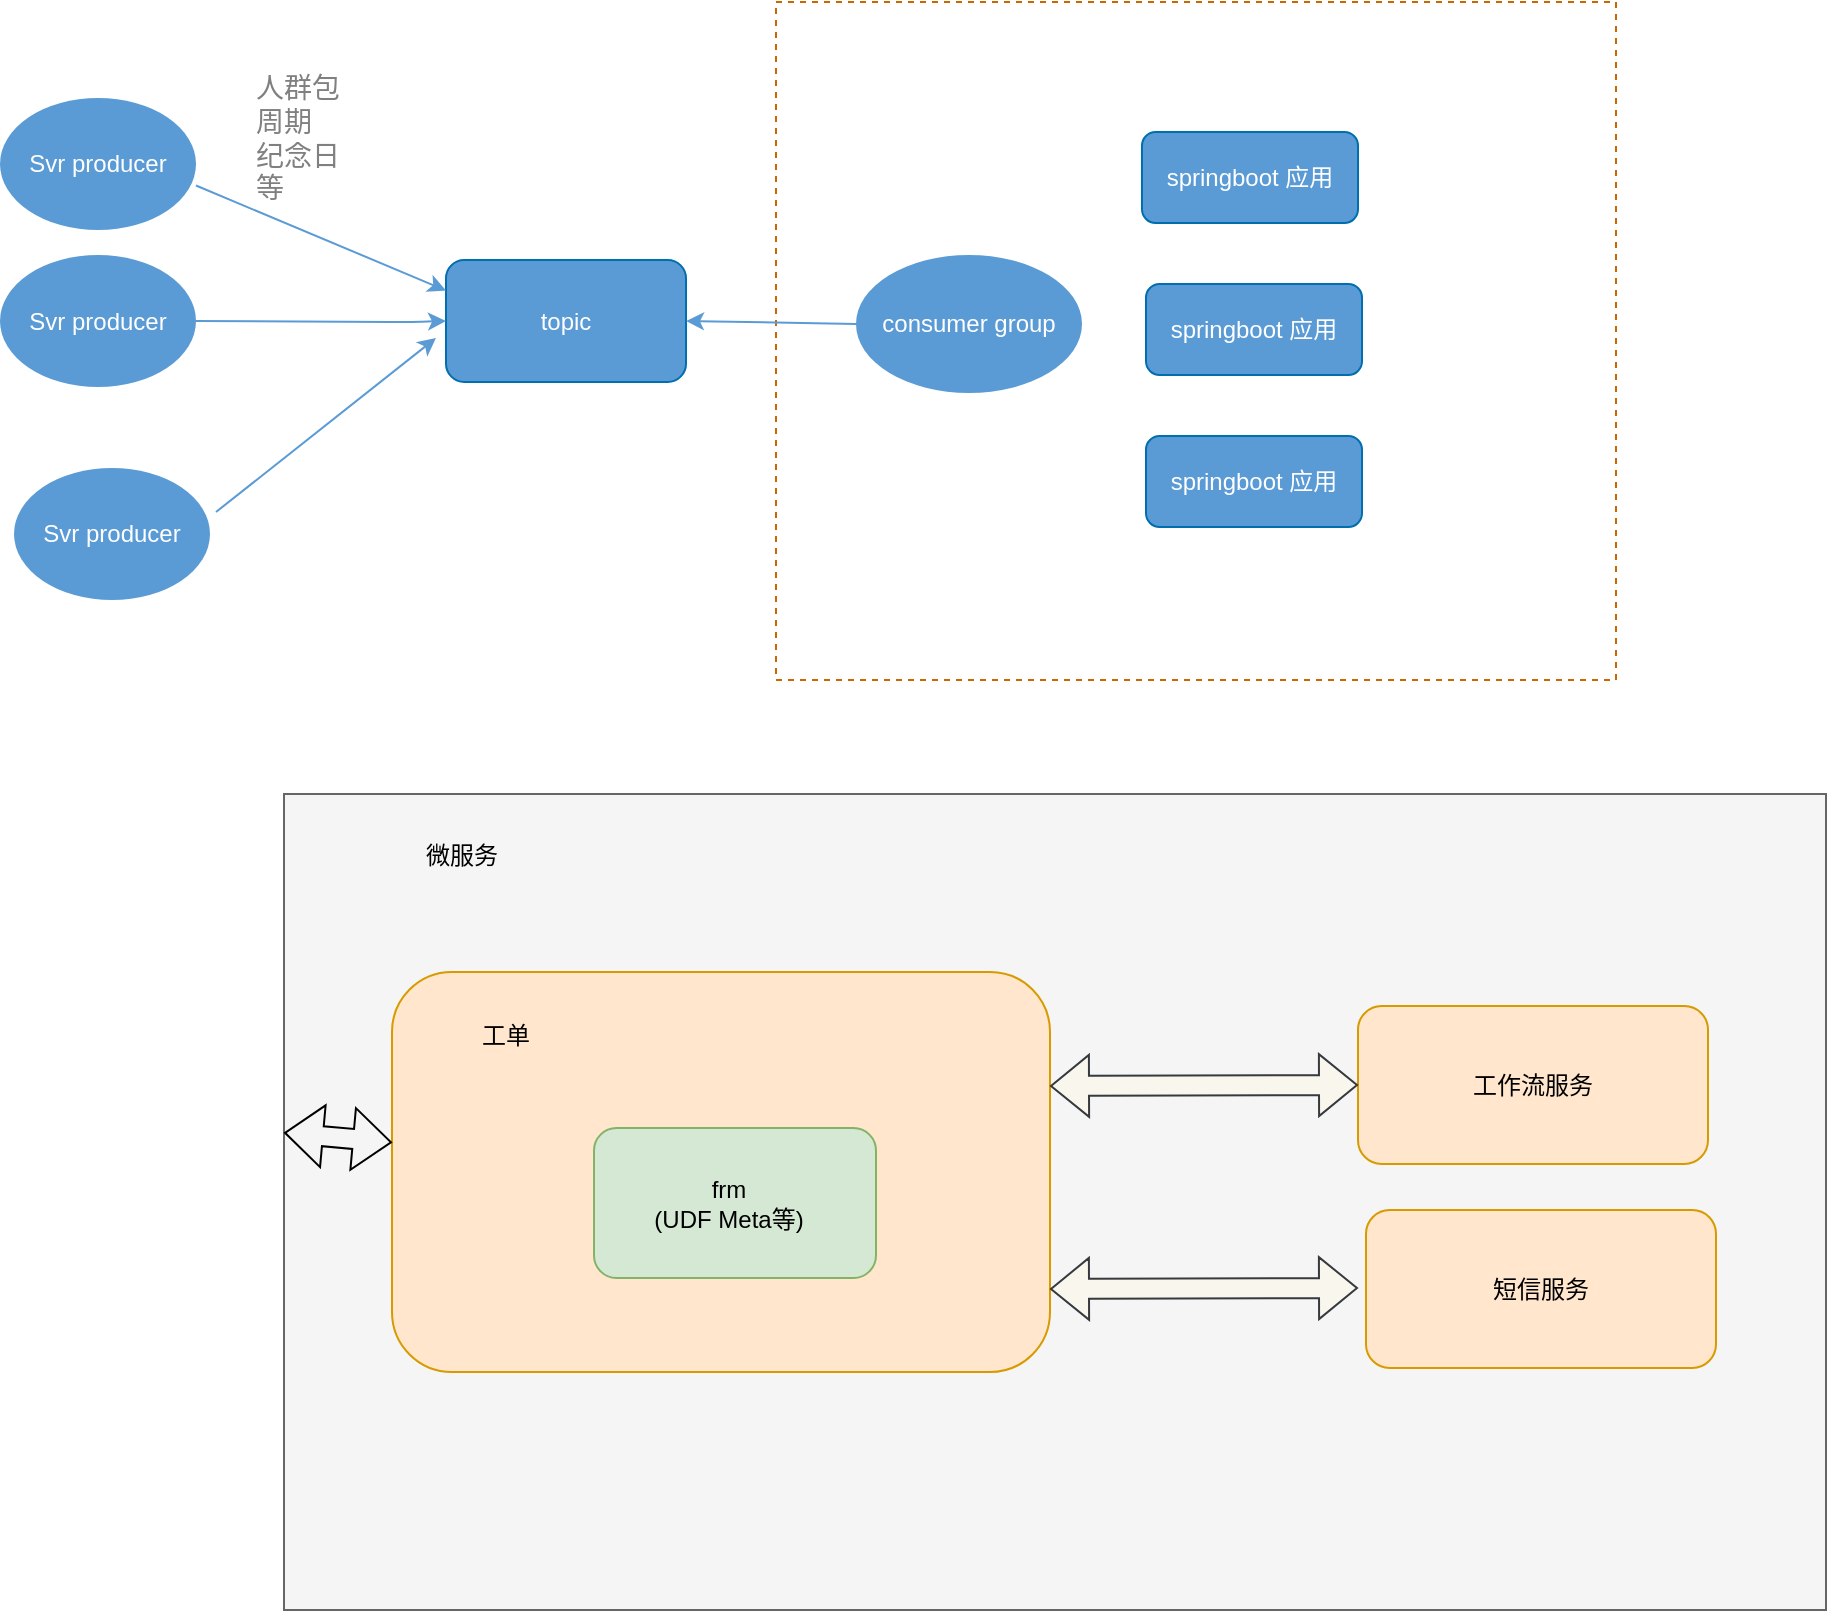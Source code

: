 <mxfile version="15.7.0" type="github">
  <diagram id="raZKpyhwilZSGGpxjZMO" name="第 1 页">
    <mxGraphModel dx="1697" dy="519" grid="0" gridSize="10" guides="1" tooltips="1" connect="1" arrows="1" fold="1" page="0" pageScale="1" pageWidth="827" pageHeight="1169" math="0" shadow="0">
      <root>
        <mxCell id="0" />
        <mxCell id="1" parent="0" />
        <mxCell id="t4GL8QBkgqgvGyavuppa-11" value="" style="rounded=0;whiteSpace=wrap;html=1;fillColor=#f5f5f5;fontColor=#333333;strokeColor=#666666;" parent="1" vertex="1">
          <mxGeometry x="409" y="816" width="771" height="408" as="geometry" />
        </mxCell>
        <mxCell id="L_LvXFgoSKImoAr_1Arw-1" value="" style="rounded=0;whiteSpace=wrap;html=1;fillColor=#FFFFFF;dashed=1;strokeColor=#CC6600;" parent="1" vertex="1">
          <mxGeometry x="655" y="420" width="420" height="339" as="geometry" />
        </mxCell>
        <mxCell id="L_LvXFgoSKImoAr_1Arw-2" value="topic" style="rounded=1;whiteSpace=wrap;html=1;strokeColor=#006EAF;fontColor=#ffffff;fillColor=#5b9bd5;" parent="1" vertex="1">
          <mxGeometry x="490" y="549" width="120" height="61" as="geometry" />
        </mxCell>
        <mxCell id="L_LvXFgoSKImoAr_1Arw-3" value="" style="endArrow=classic;html=1;strokeColor=#5b9bd5;exitX=1;exitY=0.663;exitDx=0;exitDy=0;exitPerimeter=0;entryX=0;entryY=0.25;entryDx=0;entryDy=0;" parent="1" source="L_LvXFgoSKImoAr_1Arw-4" target="L_LvXFgoSKImoAr_1Arw-2" edge="1">
          <mxGeometry width="50" height="50" relative="1" as="geometry">
            <mxPoint x="367" y="562" as="sourcePoint" />
            <mxPoint x="482" y="562" as="targetPoint" />
          </mxGeometry>
        </mxCell>
        <mxCell id="L_LvXFgoSKImoAr_1Arw-4" value="&lt;font color=&quot;#ffffff&quot;&gt;Svr producer&lt;/font&gt;" style="ellipse;whiteSpace=wrap;html=1;fillColor=#5b9bd5;strokeColor=none;" parent="1" vertex="1">
          <mxGeometry x="267" y="468" width="98" height="66" as="geometry" />
        </mxCell>
        <mxCell id="L_LvXFgoSKImoAr_1Arw-5" value="&lt;font style=&quot;font-size: 14px&quot; color=&quot;#808080&quot;&gt;人群包&lt;br&gt;&lt;div style=&quot;text-align: justify&quot;&gt;&lt;span&gt;周期&lt;/span&gt;&lt;/div&gt;纪念日&lt;br&gt;&lt;div style=&quot;text-align: justify&quot;&gt;&lt;span&gt;等&lt;/span&gt;&lt;/div&gt;&lt;/font&gt;" style="text;html=1;strokeColor=none;fillColor=none;align=center;verticalAlign=middle;whiteSpace=wrap;rounded=0;" parent="1" vertex="1">
          <mxGeometry x="361" y="441" width="110" height="93" as="geometry" />
        </mxCell>
        <mxCell id="L_LvXFgoSKImoAr_1Arw-6" value="&lt;font color=&quot;#ffffff&quot;&gt;consumer group&lt;/font&gt;" style="ellipse;whiteSpace=wrap;html=1;fillColor=#5b9bd5;strokeColor=none;" parent="1" vertex="1">
          <mxGeometry x="695" y="546.5" width="113" height="69" as="geometry" />
        </mxCell>
        <mxCell id="L_LvXFgoSKImoAr_1Arw-7" value="&lt;font color=&quot;#ffffff&quot;&gt;Svr producer&lt;/font&gt;" style="ellipse;whiteSpace=wrap;html=1;fillColor=#5b9bd5;strokeColor=none;" parent="1" vertex="1">
          <mxGeometry x="267" y="546.5" width="98" height="66" as="geometry" />
        </mxCell>
        <mxCell id="L_LvXFgoSKImoAr_1Arw-8" value="" style="endArrow=classic;html=1;strokeColor=#5b9bd5;exitX=1;exitY=0.5;exitDx=0;exitDy=0;entryX=0;entryY=0.5;entryDx=0;entryDy=0;" parent="1" source="L_LvXFgoSKImoAr_1Arw-7" target="L_LvXFgoSKImoAr_1Arw-2" edge="1">
          <mxGeometry width="50" height="50" relative="1" as="geometry">
            <mxPoint x="371" y="552.758" as="sourcePoint" />
            <mxPoint x="492" y="572" as="targetPoint" />
            <Array as="points">
              <mxPoint x="472" y="580" />
            </Array>
          </mxGeometry>
        </mxCell>
        <mxCell id="L_LvXFgoSKImoAr_1Arw-9" value="&lt;font color=&quot;#ffffff&quot;&gt;Svr producer&lt;/font&gt;" style="ellipse;whiteSpace=wrap;html=1;fillColor=#5b9bd5;strokeColor=none;" parent="1" vertex="1">
          <mxGeometry x="274" y="653" width="98" height="66" as="geometry" />
        </mxCell>
        <mxCell id="L_LvXFgoSKImoAr_1Arw-10" value="" style="endArrow=classic;html=1;strokeColor=#5b9bd5;" parent="1" edge="1">
          <mxGeometry width="50" height="50" relative="1" as="geometry">
            <mxPoint x="375" y="675" as="sourcePoint" />
            <mxPoint x="485" y="588" as="targetPoint" />
          </mxGeometry>
        </mxCell>
        <mxCell id="L_LvXFgoSKImoAr_1Arw-11" value="" style="endArrow=classic;html=1;strokeColor=#5b9bd5;exitX=0;exitY=0.5;exitDx=0;exitDy=0;entryX=1;entryY=0.5;entryDx=0;entryDy=0;" parent="1" source="L_LvXFgoSKImoAr_1Arw-6" target="L_LvXFgoSKImoAr_1Arw-2" edge="1">
          <mxGeometry width="50" height="50" relative="1" as="geometry">
            <mxPoint x="375" y="521.758" as="sourcePoint" />
            <mxPoint x="500" y="574.25" as="targetPoint" />
          </mxGeometry>
        </mxCell>
        <mxCell id="L_LvXFgoSKImoAr_1Arw-12" value="springboot 应用" style="rounded=1;whiteSpace=wrap;html=1;strokeColor=#006EAF;fontColor=#ffffff;fillColor=#5b9bd5;" parent="1" vertex="1">
          <mxGeometry x="838" y="485" width="108" height="45.5" as="geometry" />
        </mxCell>
        <mxCell id="L_LvXFgoSKImoAr_1Arw-13" value="springboot 应用" style="rounded=1;whiteSpace=wrap;html=1;strokeColor=#006EAF;fontColor=#ffffff;fillColor=#5b9bd5;" parent="1" vertex="1">
          <mxGeometry x="840" y="561" width="108" height="45.5" as="geometry" />
        </mxCell>
        <mxCell id="L_LvXFgoSKImoAr_1Arw-14" value="springboot 应用" style="rounded=1;whiteSpace=wrap;html=1;strokeColor=#006EAF;fontColor=#ffffff;fillColor=#5b9bd5;" parent="1" vertex="1">
          <mxGeometry x="840" y="637" width="108" height="45.5" as="geometry" />
        </mxCell>
        <mxCell id="t4GL8QBkgqgvGyavuppa-1" value="" style="rounded=1;whiteSpace=wrap;html=1;fillColor=#ffe6cc;strokeColor=#d79b00;" parent="1" vertex="1">
          <mxGeometry x="463" y="905" width="329" height="200" as="geometry" />
        </mxCell>
        <mxCell id="t4GL8QBkgqgvGyavuppa-4" value="" style="rounded=1;whiteSpace=wrap;html=1;fillColor=#d5e8d4;strokeColor=#82b366;" parent="1" vertex="1">
          <mxGeometry x="564" y="983" width="141" height="75" as="geometry" />
        </mxCell>
        <mxCell id="t4GL8QBkgqgvGyavuppa-6" value="frm&lt;br&gt;(UDF Meta等)" style="text;html=1;strokeColor=none;fillColor=none;align=center;verticalAlign=middle;whiteSpace=wrap;rounded=0;" parent="1" vertex="1">
          <mxGeometry x="590" y="998" width="82.5" height="45" as="geometry" />
        </mxCell>
        <mxCell id="t4GL8QBkgqgvGyavuppa-10" value="工单" style="text;html=1;strokeColor=none;fillColor=none;align=center;verticalAlign=middle;whiteSpace=wrap;rounded=0;" parent="1" vertex="1">
          <mxGeometry x="490" y="922" width="60" height="30" as="geometry" />
        </mxCell>
        <mxCell id="t4GL8QBkgqgvGyavuppa-12" value="工作流服务" style="rounded=1;whiteSpace=wrap;html=1;fillColor=#ffe6cc;strokeColor=#d79b00;" parent="1" vertex="1">
          <mxGeometry x="946" y="922" width="175" height="79" as="geometry" />
        </mxCell>
        <mxCell id="t4GL8QBkgqgvGyavuppa-13" value="短信服务" style="rounded=1;whiteSpace=wrap;html=1;fillColor=#ffe6cc;strokeColor=#d79b00;" parent="1" vertex="1">
          <mxGeometry x="950" y="1024" width="175" height="79" as="geometry" />
        </mxCell>
        <mxCell id="t4GL8QBkgqgvGyavuppa-14" value="微服务" style="text;html=1;strokeColor=none;fillColor=none;align=center;verticalAlign=middle;whiteSpace=wrap;rounded=0;" parent="1" vertex="1">
          <mxGeometry x="468" y="832" width="60" height="30" as="geometry" />
        </mxCell>
        <mxCell id="uNWxfV7Tc-PzDn29VgnT-2" value="" style="shape=flexArrow;endArrow=classic;startArrow=classic;html=1;rounded=0;entryX=0;entryY=0.5;entryDx=0;entryDy=0;fillColor=#f9f7ed;strokeColor=#36393d;" edge="1" parent="1" target="t4GL8QBkgqgvGyavuppa-12">
          <mxGeometry width="100" height="100" relative="1" as="geometry">
            <mxPoint x="792" y="962" as="sourcePoint" />
            <mxPoint x="892" y="862" as="targetPoint" />
          </mxGeometry>
        </mxCell>
        <mxCell id="uNWxfV7Tc-PzDn29VgnT-3" value="" style="shape=flexArrow;endArrow=classic;startArrow=classic;html=1;rounded=0;" edge="1" parent="1" source="t4GL8QBkgqgvGyavuppa-1" target="t4GL8QBkgqgvGyavuppa-11">
          <mxGeometry width="100" height="100" relative="1" as="geometry">
            <mxPoint x="836" y="1035" as="sourcePoint" />
            <mxPoint x="936" y="935" as="targetPoint" />
          </mxGeometry>
        </mxCell>
        <mxCell id="uNWxfV7Tc-PzDn29VgnT-4" value="" style="shape=flexArrow;endArrow=classic;startArrow=classic;html=1;rounded=0;entryX=0;entryY=0.5;entryDx=0;entryDy=0;fillColor=#f9f7ed;strokeColor=#36393d;" edge="1" parent="1">
          <mxGeometry width="100" height="100" relative="1" as="geometry">
            <mxPoint x="792" y="1063.5" as="sourcePoint" />
            <mxPoint x="946" y="1063" as="targetPoint" />
          </mxGeometry>
        </mxCell>
      </root>
    </mxGraphModel>
  </diagram>
</mxfile>
